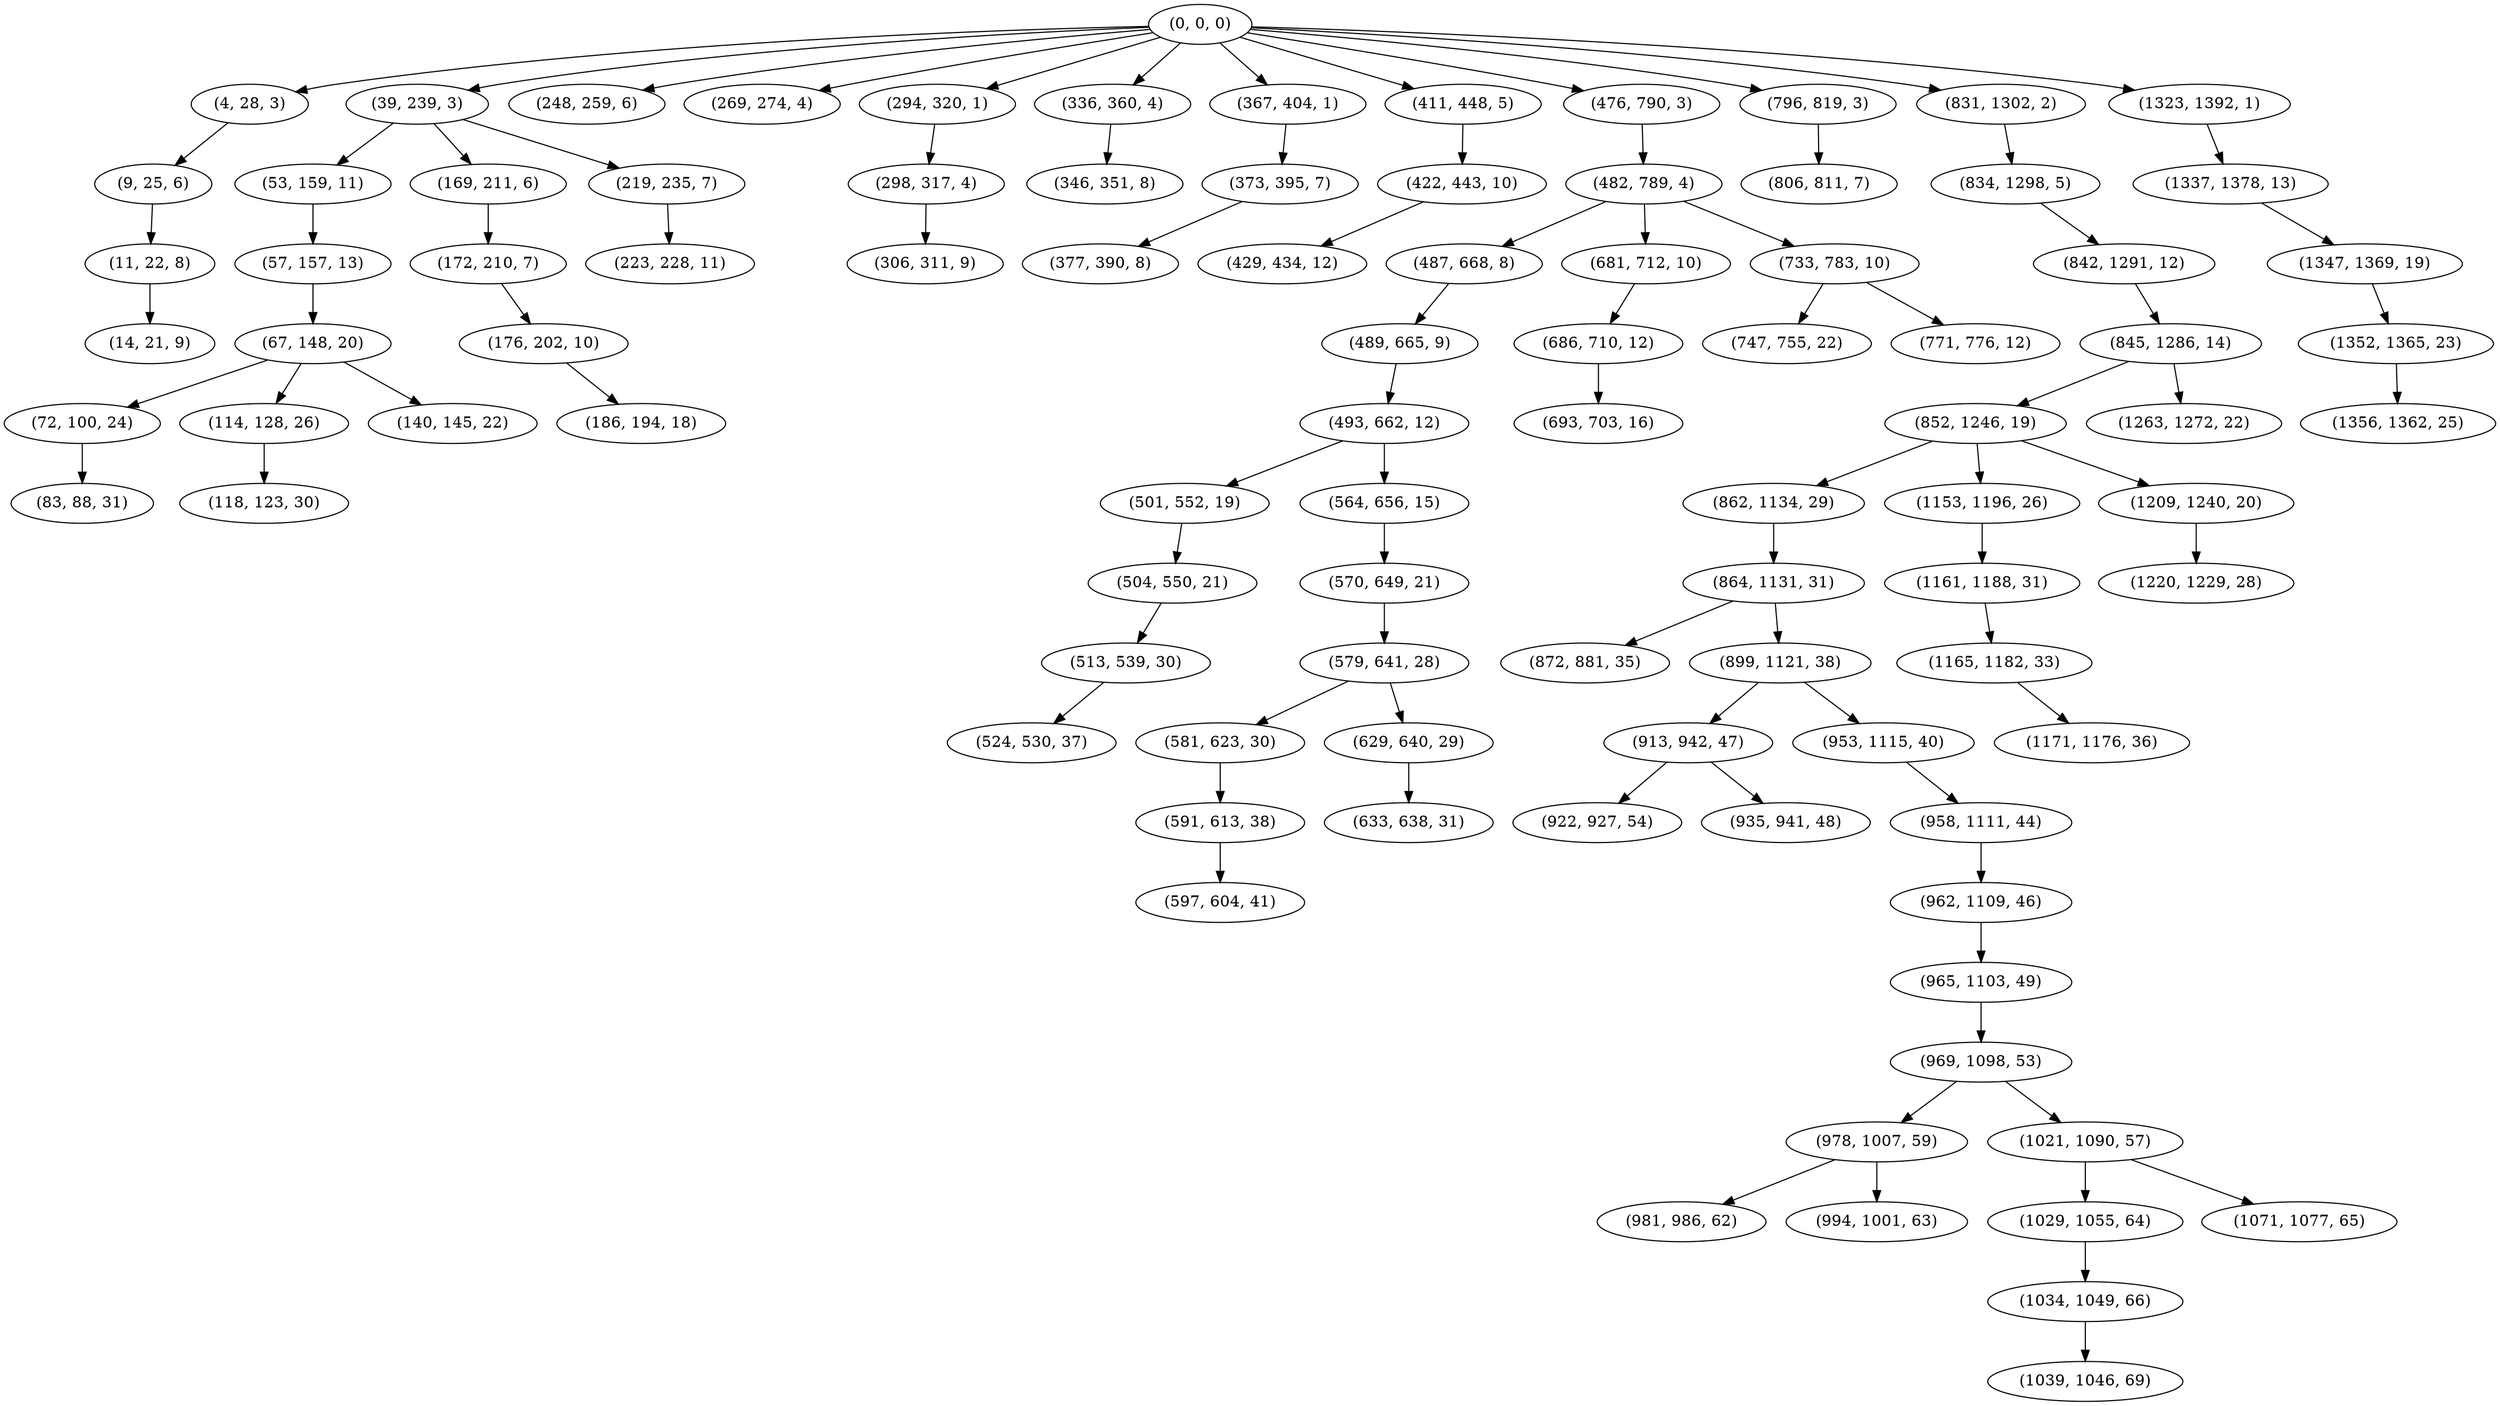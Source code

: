 digraph tree {
    "(0, 0, 0)";
    "(4, 28, 3)";
    "(9, 25, 6)";
    "(11, 22, 8)";
    "(14, 21, 9)";
    "(39, 239, 3)";
    "(53, 159, 11)";
    "(57, 157, 13)";
    "(67, 148, 20)";
    "(72, 100, 24)";
    "(83, 88, 31)";
    "(114, 128, 26)";
    "(118, 123, 30)";
    "(140, 145, 22)";
    "(169, 211, 6)";
    "(172, 210, 7)";
    "(176, 202, 10)";
    "(186, 194, 18)";
    "(219, 235, 7)";
    "(223, 228, 11)";
    "(248, 259, 6)";
    "(269, 274, 4)";
    "(294, 320, 1)";
    "(298, 317, 4)";
    "(306, 311, 9)";
    "(336, 360, 4)";
    "(346, 351, 8)";
    "(367, 404, 1)";
    "(373, 395, 7)";
    "(377, 390, 8)";
    "(411, 448, 5)";
    "(422, 443, 10)";
    "(429, 434, 12)";
    "(476, 790, 3)";
    "(482, 789, 4)";
    "(487, 668, 8)";
    "(489, 665, 9)";
    "(493, 662, 12)";
    "(501, 552, 19)";
    "(504, 550, 21)";
    "(513, 539, 30)";
    "(524, 530, 37)";
    "(564, 656, 15)";
    "(570, 649, 21)";
    "(579, 641, 28)";
    "(581, 623, 30)";
    "(591, 613, 38)";
    "(597, 604, 41)";
    "(629, 640, 29)";
    "(633, 638, 31)";
    "(681, 712, 10)";
    "(686, 710, 12)";
    "(693, 703, 16)";
    "(733, 783, 10)";
    "(747, 755, 22)";
    "(771, 776, 12)";
    "(796, 819, 3)";
    "(806, 811, 7)";
    "(831, 1302, 2)";
    "(834, 1298, 5)";
    "(842, 1291, 12)";
    "(845, 1286, 14)";
    "(852, 1246, 19)";
    "(862, 1134, 29)";
    "(864, 1131, 31)";
    "(872, 881, 35)";
    "(899, 1121, 38)";
    "(913, 942, 47)";
    "(922, 927, 54)";
    "(935, 941, 48)";
    "(953, 1115, 40)";
    "(958, 1111, 44)";
    "(962, 1109, 46)";
    "(965, 1103, 49)";
    "(969, 1098, 53)";
    "(978, 1007, 59)";
    "(981, 986, 62)";
    "(994, 1001, 63)";
    "(1021, 1090, 57)";
    "(1029, 1055, 64)";
    "(1034, 1049, 66)";
    "(1039, 1046, 69)";
    "(1071, 1077, 65)";
    "(1153, 1196, 26)";
    "(1161, 1188, 31)";
    "(1165, 1182, 33)";
    "(1171, 1176, 36)";
    "(1209, 1240, 20)";
    "(1220, 1229, 28)";
    "(1263, 1272, 22)";
    "(1323, 1392, 1)";
    "(1337, 1378, 13)";
    "(1347, 1369, 19)";
    "(1352, 1365, 23)";
    "(1356, 1362, 25)";
    "(0, 0, 0)" -> "(4, 28, 3)";
    "(0, 0, 0)" -> "(39, 239, 3)";
    "(0, 0, 0)" -> "(248, 259, 6)";
    "(0, 0, 0)" -> "(269, 274, 4)";
    "(0, 0, 0)" -> "(294, 320, 1)";
    "(0, 0, 0)" -> "(336, 360, 4)";
    "(0, 0, 0)" -> "(367, 404, 1)";
    "(0, 0, 0)" -> "(411, 448, 5)";
    "(0, 0, 0)" -> "(476, 790, 3)";
    "(0, 0, 0)" -> "(796, 819, 3)";
    "(0, 0, 0)" -> "(831, 1302, 2)";
    "(0, 0, 0)" -> "(1323, 1392, 1)";
    "(4, 28, 3)" -> "(9, 25, 6)";
    "(9, 25, 6)" -> "(11, 22, 8)";
    "(11, 22, 8)" -> "(14, 21, 9)";
    "(39, 239, 3)" -> "(53, 159, 11)";
    "(39, 239, 3)" -> "(169, 211, 6)";
    "(39, 239, 3)" -> "(219, 235, 7)";
    "(53, 159, 11)" -> "(57, 157, 13)";
    "(57, 157, 13)" -> "(67, 148, 20)";
    "(67, 148, 20)" -> "(72, 100, 24)";
    "(67, 148, 20)" -> "(114, 128, 26)";
    "(67, 148, 20)" -> "(140, 145, 22)";
    "(72, 100, 24)" -> "(83, 88, 31)";
    "(114, 128, 26)" -> "(118, 123, 30)";
    "(169, 211, 6)" -> "(172, 210, 7)";
    "(172, 210, 7)" -> "(176, 202, 10)";
    "(176, 202, 10)" -> "(186, 194, 18)";
    "(219, 235, 7)" -> "(223, 228, 11)";
    "(294, 320, 1)" -> "(298, 317, 4)";
    "(298, 317, 4)" -> "(306, 311, 9)";
    "(336, 360, 4)" -> "(346, 351, 8)";
    "(367, 404, 1)" -> "(373, 395, 7)";
    "(373, 395, 7)" -> "(377, 390, 8)";
    "(411, 448, 5)" -> "(422, 443, 10)";
    "(422, 443, 10)" -> "(429, 434, 12)";
    "(476, 790, 3)" -> "(482, 789, 4)";
    "(482, 789, 4)" -> "(487, 668, 8)";
    "(482, 789, 4)" -> "(681, 712, 10)";
    "(482, 789, 4)" -> "(733, 783, 10)";
    "(487, 668, 8)" -> "(489, 665, 9)";
    "(489, 665, 9)" -> "(493, 662, 12)";
    "(493, 662, 12)" -> "(501, 552, 19)";
    "(493, 662, 12)" -> "(564, 656, 15)";
    "(501, 552, 19)" -> "(504, 550, 21)";
    "(504, 550, 21)" -> "(513, 539, 30)";
    "(513, 539, 30)" -> "(524, 530, 37)";
    "(564, 656, 15)" -> "(570, 649, 21)";
    "(570, 649, 21)" -> "(579, 641, 28)";
    "(579, 641, 28)" -> "(581, 623, 30)";
    "(579, 641, 28)" -> "(629, 640, 29)";
    "(581, 623, 30)" -> "(591, 613, 38)";
    "(591, 613, 38)" -> "(597, 604, 41)";
    "(629, 640, 29)" -> "(633, 638, 31)";
    "(681, 712, 10)" -> "(686, 710, 12)";
    "(686, 710, 12)" -> "(693, 703, 16)";
    "(733, 783, 10)" -> "(747, 755, 22)";
    "(733, 783, 10)" -> "(771, 776, 12)";
    "(796, 819, 3)" -> "(806, 811, 7)";
    "(831, 1302, 2)" -> "(834, 1298, 5)";
    "(834, 1298, 5)" -> "(842, 1291, 12)";
    "(842, 1291, 12)" -> "(845, 1286, 14)";
    "(845, 1286, 14)" -> "(852, 1246, 19)";
    "(845, 1286, 14)" -> "(1263, 1272, 22)";
    "(852, 1246, 19)" -> "(862, 1134, 29)";
    "(852, 1246, 19)" -> "(1153, 1196, 26)";
    "(852, 1246, 19)" -> "(1209, 1240, 20)";
    "(862, 1134, 29)" -> "(864, 1131, 31)";
    "(864, 1131, 31)" -> "(872, 881, 35)";
    "(864, 1131, 31)" -> "(899, 1121, 38)";
    "(899, 1121, 38)" -> "(913, 942, 47)";
    "(899, 1121, 38)" -> "(953, 1115, 40)";
    "(913, 942, 47)" -> "(922, 927, 54)";
    "(913, 942, 47)" -> "(935, 941, 48)";
    "(953, 1115, 40)" -> "(958, 1111, 44)";
    "(958, 1111, 44)" -> "(962, 1109, 46)";
    "(962, 1109, 46)" -> "(965, 1103, 49)";
    "(965, 1103, 49)" -> "(969, 1098, 53)";
    "(969, 1098, 53)" -> "(978, 1007, 59)";
    "(969, 1098, 53)" -> "(1021, 1090, 57)";
    "(978, 1007, 59)" -> "(981, 986, 62)";
    "(978, 1007, 59)" -> "(994, 1001, 63)";
    "(1021, 1090, 57)" -> "(1029, 1055, 64)";
    "(1021, 1090, 57)" -> "(1071, 1077, 65)";
    "(1029, 1055, 64)" -> "(1034, 1049, 66)";
    "(1034, 1049, 66)" -> "(1039, 1046, 69)";
    "(1153, 1196, 26)" -> "(1161, 1188, 31)";
    "(1161, 1188, 31)" -> "(1165, 1182, 33)";
    "(1165, 1182, 33)" -> "(1171, 1176, 36)";
    "(1209, 1240, 20)" -> "(1220, 1229, 28)";
    "(1323, 1392, 1)" -> "(1337, 1378, 13)";
    "(1337, 1378, 13)" -> "(1347, 1369, 19)";
    "(1347, 1369, 19)" -> "(1352, 1365, 23)";
    "(1352, 1365, 23)" -> "(1356, 1362, 25)";
}
